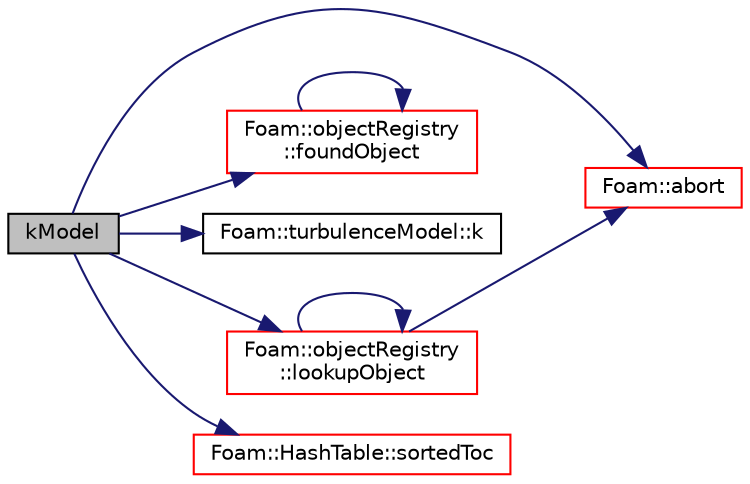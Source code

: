 digraph "kModel"
{
  bgcolor="transparent";
  edge [fontname="Helvetica",fontsize="10",labelfontname="Helvetica",labelfontsize="10"];
  node [fontname="Helvetica",fontsize="10",shape=record];
  rankdir="LR";
  Node1 [label="kModel",height=0.2,width=0.4,color="black", fillcolor="grey75", style="filled", fontcolor="black"];
  Node1 -> Node2 [color="midnightblue",fontsize="10",style="solid",fontname="Helvetica"];
  Node2 [label="Foam::abort",height=0.2,width=0.4,color="red",URL="$a10974.html#a447107a607d03e417307c203fa5fb44b"];
  Node1 -> Node3 [color="midnightblue",fontsize="10",style="solid",fontname="Helvetica"];
  Node3 [label="Foam::objectRegistry\l::foundObject",height=0.2,width=0.4,color="red",URL="$a01727.html#af3bf58996b7f5a073485a5590fbebd84",tooltip="Is the named Type found? "];
  Node3 -> Node3 [color="midnightblue",fontsize="10",style="solid",fontname="Helvetica"];
  Node1 -> Node4 [color="midnightblue",fontsize="10",style="solid",fontname="Helvetica"];
  Node4 [label="Foam::turbulenceModel::k",height=0.2,width=0.4,color="black",URL="$a02774.html#a3f82cf7bd1acf0346fcf9c6f6af56834",tooltip="Return the turbulence kinetic energy. "];
  Node1 -> Node5 [color="midnightblue",fontsize="10",style="solid",fontname="Helvetica"];
  Node5 [label="Foam::objectRegistry\l::lookupObject",height=0.2,width=0.4,color="red",URL="$a01727.html#affcae20935bdf1726ec1f822228a2330",tooltip="Lookup and return the object of the given Type. "];
  Node5 -> Node2 [color="midnightblue",fontsize="10",style="solid",fontname="Helvetica"];
  Node5 -> Node5 [color="midnightblue",fontsize="10",style="solid",fontname="Helvetica"];
  Node1 -> Node6 [color="midnightblue",fontsize="10",style="solid",fontname="Helvetica"];
  Node6 [label="Foam::HashTable::sortedToc",height=0.2,width=0.4,color="red",URL="$a00997.html#a239049ebafee5b14167ee937667d4692",tooltip="Return the table of contents as a sorted list. "];
}
